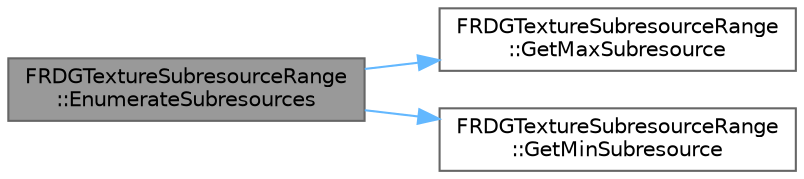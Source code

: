 digraph "FRDGTextureSubresourceRange::EnumerateSubresources"
{
 // INTERACTIVE_SVG=YES
 // LATEX_PDF_SIZE
  bgcolor="transparent";
  edge [fontname=Helvetica,fontsize=10,labelfontname=Helvetica,labelfontsize=10];
  node [fontname=Helvetica,fontsize=10,shape=box,height=0.2,width=0.4];
  rankdir="LR";
  Node1 [id="Node000001",label="FRDGTextureSubresourceRange\l::EnumerateSubresources",height=0.2,width=0.4,color="gray40", fillcolor="grey60", style="filled", fontcolor="black",tooltip=" "];
  Node1 -> Node2 [id="edge1_Node000001_Node000002",color="steelblue1",style="solid",tooltip=" "];
  Node2 [id="Node000002",label="FRDGTextureSubresourceRange\l::GetMaxSubresource",height=0.2,width=0.4,color="grey40", fillcolor="white", style="filled",URL="$dd/d04/structFRDGTextureSubresourceRange.html#a729688d90bf49ff4b23328672f73fd49",tooltip=" "];
  Node1 -> Node3 [id="edge2_Node000001_Node000003",color="steelblue1",style="solid",tooltip=" "];
  Node3 [id="Node000003",label="FRDGTextureSubresourceRange\l::GetMinSubresource",height=0.2,width=0.4,color="grey40", fillcolor="white", style="filled",URL="$dd/d04/structFRDGTextureSubresourceRange.html#a892429591dcead8c2f033bd4752e89e9",tooltip=" "];
}
